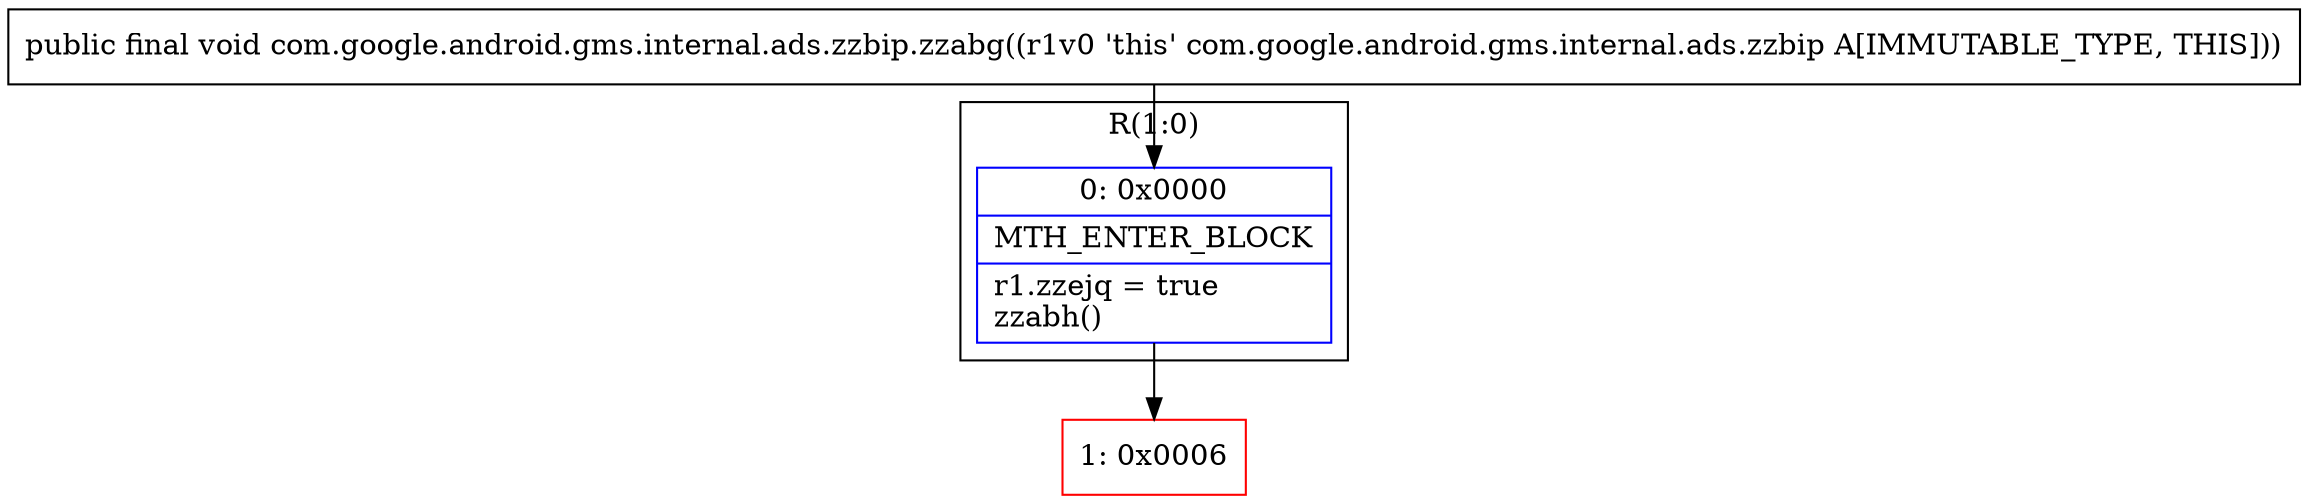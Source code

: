 digraph "CFG forcom.google.android.gms.internal.ads.zzbip.zzabg()V" {
subgraph cluster_Region_597661021 {
label = "R(1:0)";
node [shape=record,color=blue];
Node_0 [shape=record,label="{0\:\ 0x0000|MTH_ENTER_BLOCK\l|r1.zzejq = true\lzzabh()\l}"];
}
Node_1 [shape=record,color=red,label="{1\:\ 0x0006}"];
MethodNode[shape=record,label="{public final void com.google.android.gms.internal.ads.zzbip.zzabg((r1v0 'this' com.google.android.gms.internal.ads.zzbip A[IMMUTABLE_TYPE, THIS])) }"];
MethodNode -> Node_0;
Node_0 -> Node_1;
}

